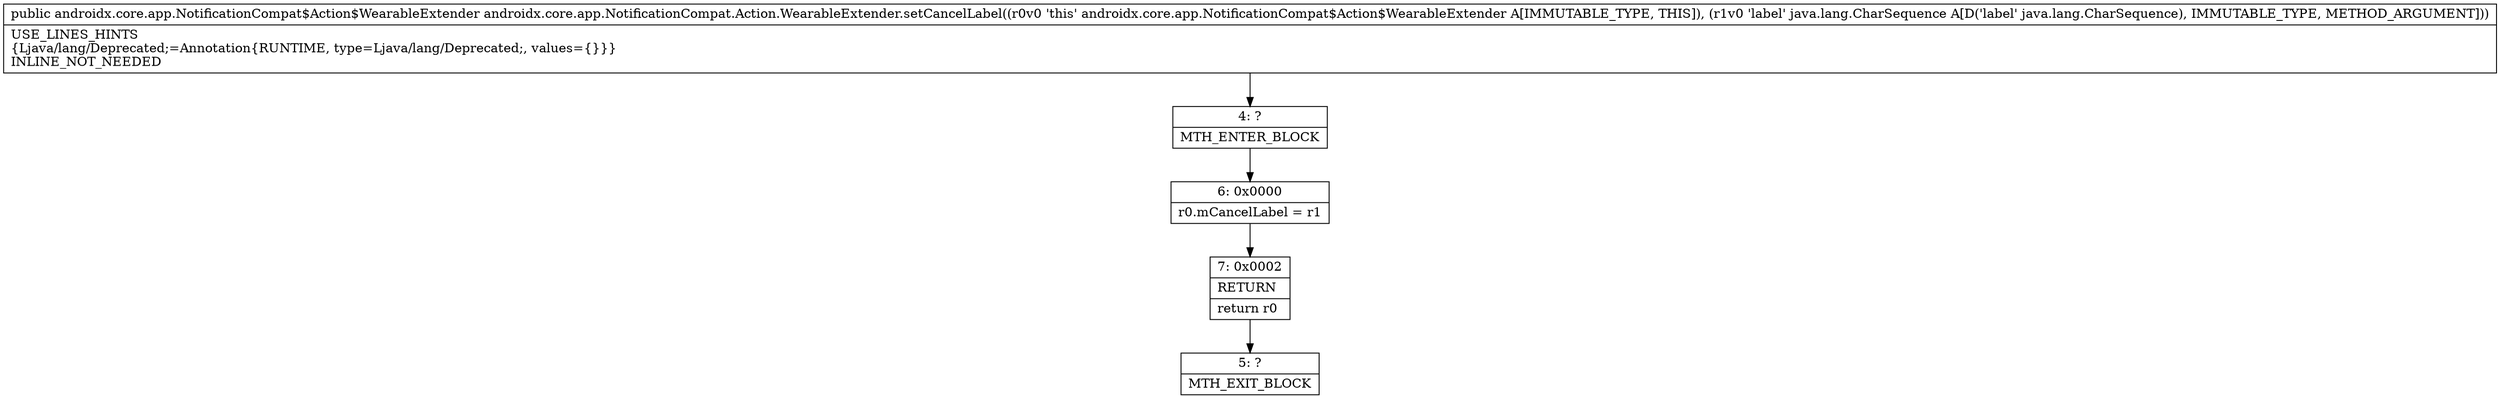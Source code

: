 digraph "CFG forandroidx.core.app.NotificationCompat.Action.WearableExtender.setCancelLabel(Ljava\/lang\/CharSequence;)Landroidx\/core\/app\/NotificationCompat$Action$WearableExtender;" {
Node_4 [shape=record,label="{4\:\ ?|MTH_ENTER_BLOCK\l}"];
Node_6 [shape=record,label="{6\:\ 0x0000|r0.mCancelLabel = r1\l}"];
Node_7 [shape=record,label="{7\:\ 0x0002|RETURN\l|return r0\l}"];
Node_5 [shape=record,label="{5\:\ ?|MTH_EXIT_BLOCK\l}"];
MethodNode[shape=record,label="{public androidx.core.app.NotificationCompat$Action$WearableExtender androidx.core.app.NotificationCompat.Action.WearableExtender.setCancelLabel((r0v0 'this' androidx.core.app.NotificationCompat$Action$WearableExtender A[IMMUTABLE_TYPE, THIS]), (r1v0 'label' java.lang.CharSequence A[D('label' java.lang.CharSequence), IMMUTABLE_TYPE, METHOD_ARGUMENT]))  | USE_LINES_HINTS\l\{Ljava\/lang\/Deprecated;=Annotation\{RUNTIME, type=Ljava\/lang\/Deprecated;, values=\{\}\}\}\lINLINE_NOT_NEEDED\l}"];
MethodNode -> Node_4;Node_4 -> Node_6;
Node_6 -> Node_7;
Node_7 -> Node_5;
}

